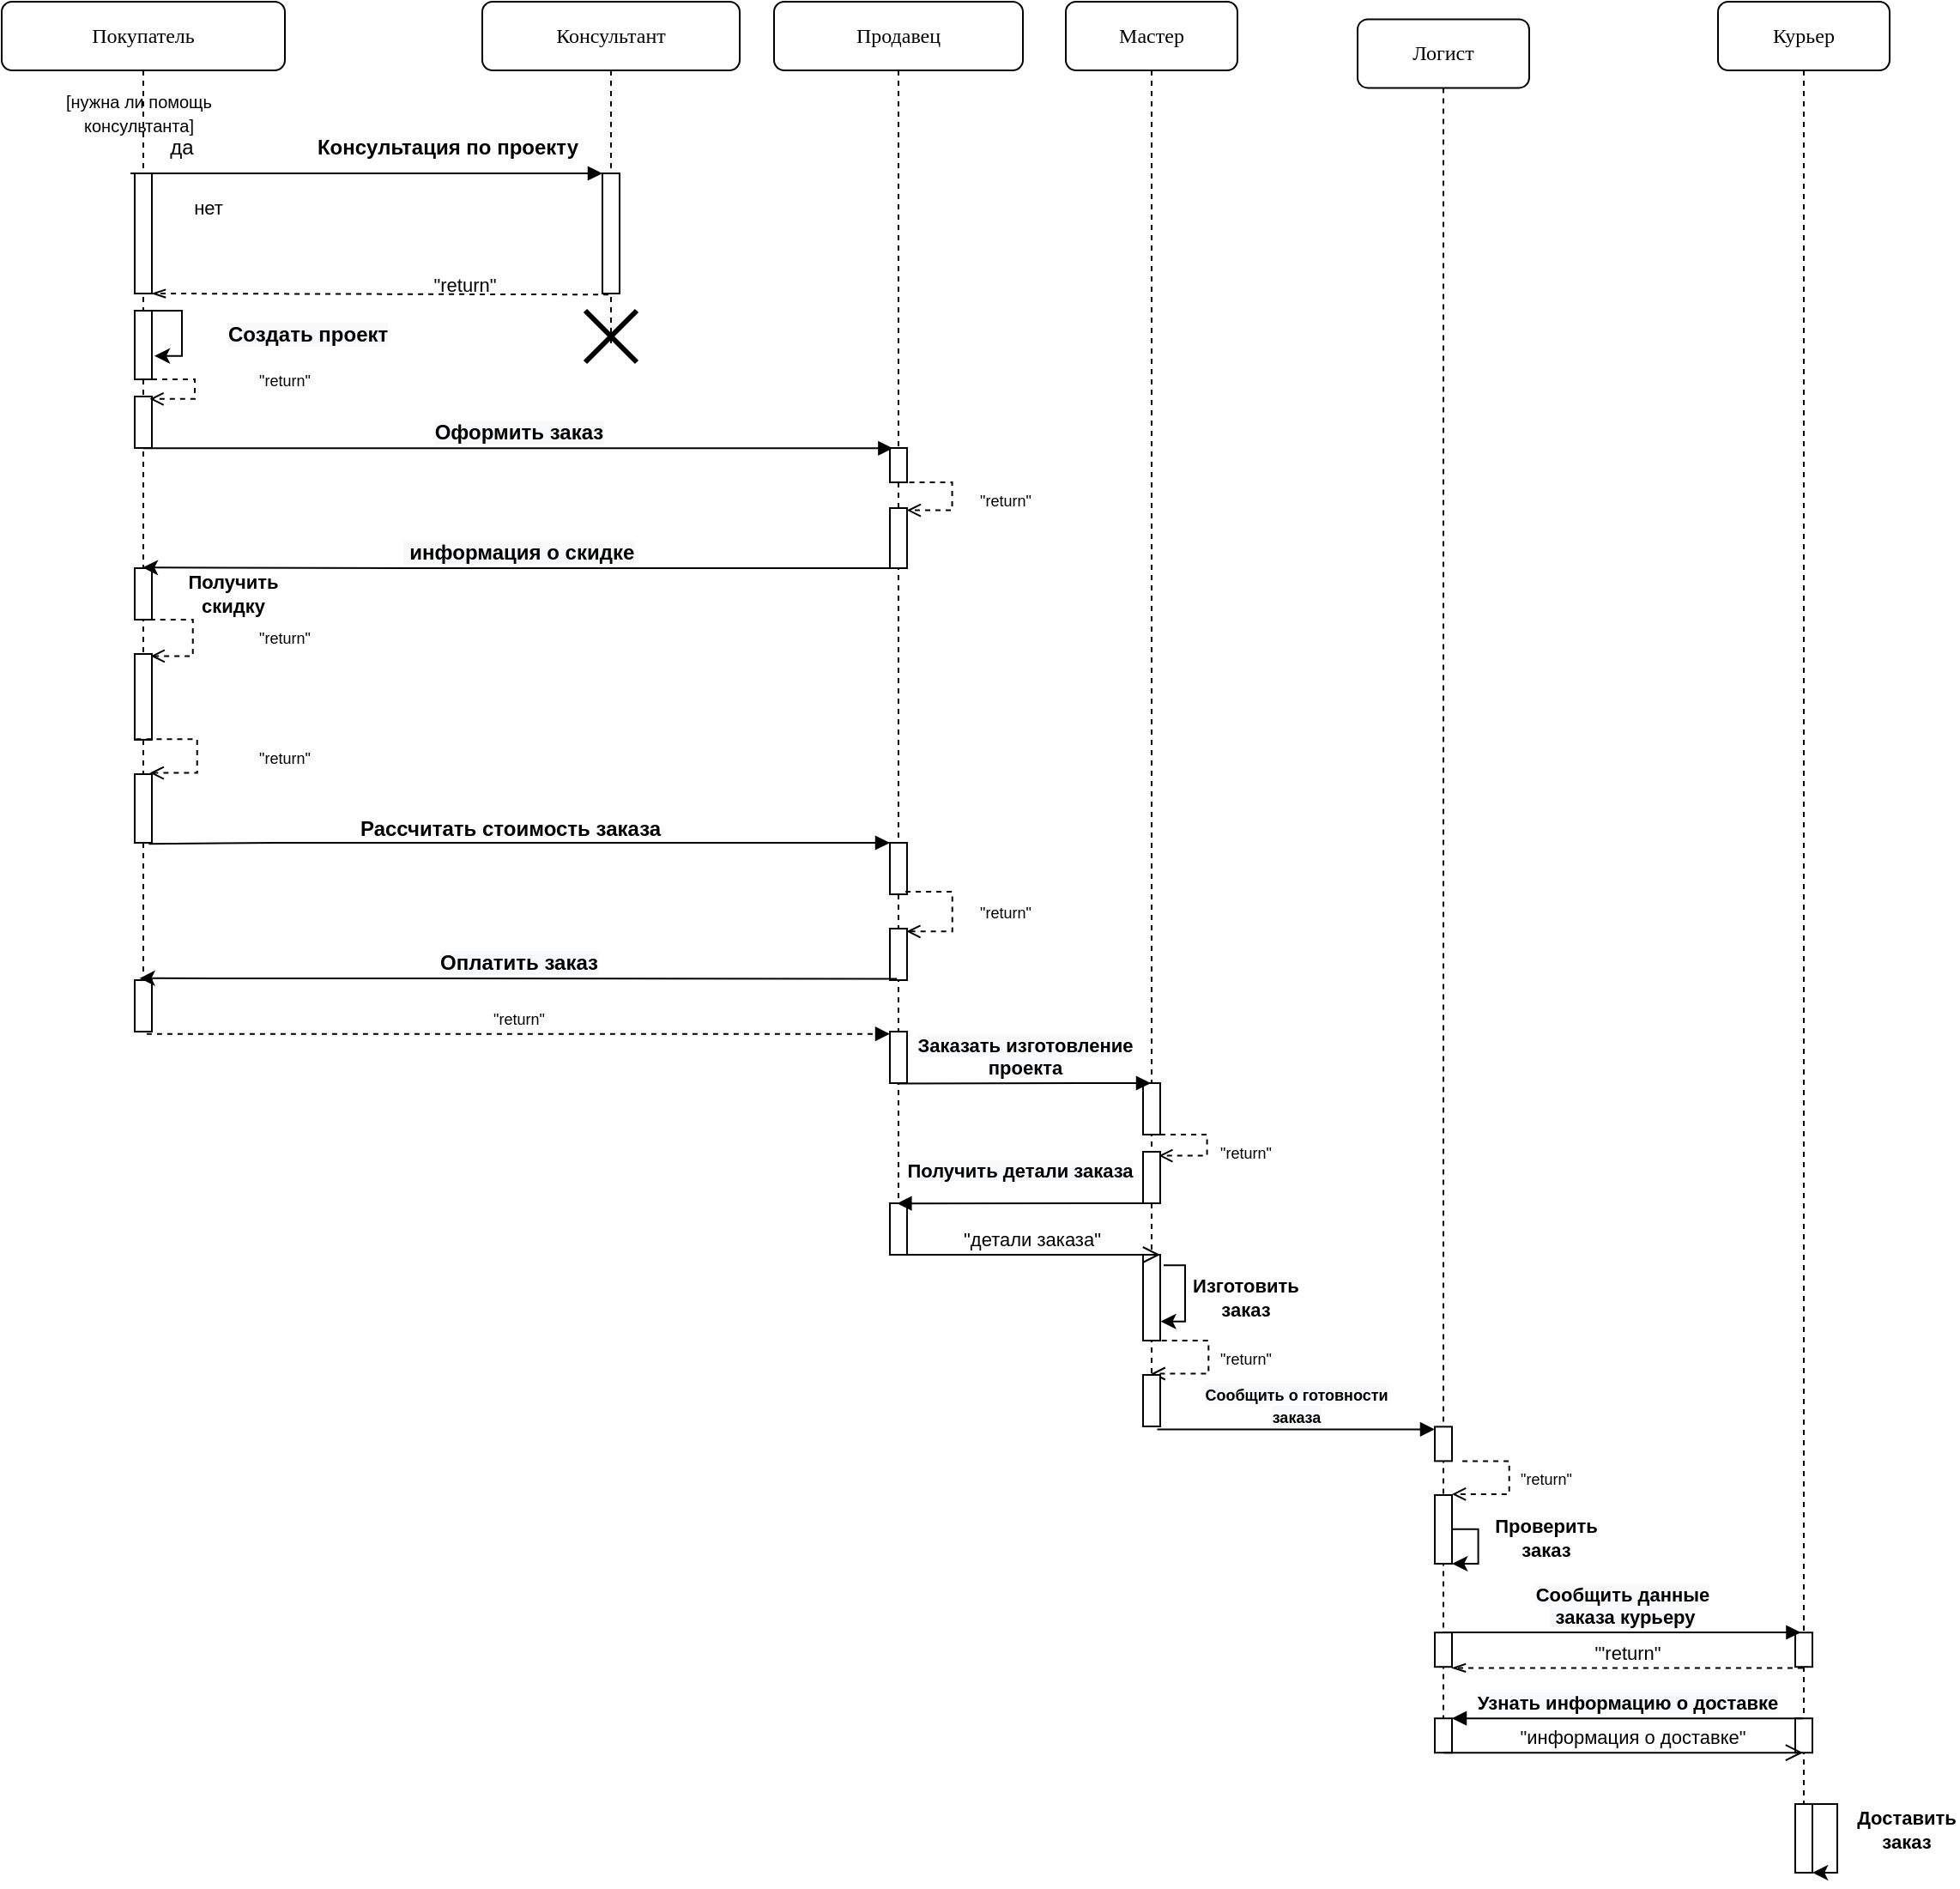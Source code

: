 <mxfile version="17.1.3" type="github">
  <diagram name="Page-1" id="13e1069c-82ec-6db2-03f1-153e76fe0fe0">
    <mxGraphModel dx="539" dy="509" grid="1" gridSize="10" guides="1" tooltips="1" connect="1" arrows="1" fold="1" page="1" pageScale="1" pageWidth="1100" pageHeight="850" background="none" math="0" shadow="0">
      <root>
        <mxCell id="0" />
        <mxCell id="1" parent="0" />
        <mxCell id="7baba1c4bc27f4b0-2" value="Консультант" style="shape=umlLifeline;perimeter=lifelinePerimeter;whiteSpace=wrap;html=1;container=1;collapsible=0;recursiveResize=0;outlineConnect=0;rounded=1;shadow=0;comic=0;labelBackgroundColor=none;strokeWidth=1;fontFamily=Verdana;fontSize=12;align=center;" parent="1" vertex="1">
          <mxGeometry x="380" y="80" width="150" height="200" as="geometry" />
        </mxCell>
        <mxCell id="7baba1c4bc27f4b0-10" value="" style="html=1;points=[];perimeter=orthogonalPerimeter;rounded=0;shadow=0;comic=0;labelBackgroundColor=none;strokeWidth=1;fontFamily=Verdana;fontSize=12;align=center;" parent="7baba1c4bc27f4b0-2" vertex="1">
          <mxGeometry x="70" y="100" width="10" height="70" as="geometry" />
        </mxCell>
        <mxCell id="_RV6bXpBdhq5zvl98dlv-7" value="" style="shape=umlDestroy;whiteSpace=wrap;html=1;strokeWidth=3;fontSize=11;" parent="7baba1c4bc27f4b0-2" vertex="1">
          <mxGeometry x="60" y="180" width="30" height="30" as="geometry" />
        </mxCell>
        <mxCell id="7baba1c4bc27f4b0-3" value="Продавец" style="shape=umlLifeline;perimeter=lifelinePerimeter;whiteSpace=wrap;html=1;container=1;collapsible=0;recursiveResize=0;outlineConnect=0;rounded=1;shadow=0;comic=0;labelBackgroundColor=none;strokeWidth=1;fontFamily=Verdana;fontSize=12;align=center;" parent="1" vertex="1">
          <mxGeometry x="550" y="80" width="145" height="730" as="geometry" />
        </mxCell>
        <mxCell id="7baba1c4bc27f4b0-13" value="" style="html=1;points=[];perimeter=orthogonalPerimeter;rounded=0;shadow=0;comic=0;labelBackgroundColor=none;strokeWidth=1;fontFamily=Verdana;fontSize=12;align=center;" parent="7baba1c4bc27f4b0-3" vertex="1">
          <mxGeometry x="67.5" y="260" width="10" height="20" as="geometry" />
        </mxCell>
        <mxCell id="nSxy3bsyDPYAtTU6iTXX-43" value="" style="html=1;points=[];perimeter=orthogonalPerimeter;rounded=0;shadow=0;comic=0;labelBackgroundColor=none;strokeWidth=1;fontFamily=Verdana;fontSize=12;align=center;" vertex="1" parent="7baba1c4bc27f4b0-3">
          <mxGeometry x="67.5" y="490" width="10" height="30" as="geometry" />
        </mxCell>
        <mxCell id="nSxy3bsyDPYAtTU6iTXX-52" value="" style="html=1;points=[];perimeter=orthogonalPerimeter;rounded=0;shadow=0;comic=0;labelBackgroundColor=none;strokeWidth=1;fontFamily=Verdana;fontSize=12;align=center;" vertex="1" parent="7baba1c4bc27f4b0-3">
          <mxGeometry x="67.5" y="295" width="10" height="35" as="geometry" />
        </mxCell>
        <mxCell id="nSxy3bsyDPYAtTU6iTXX-53" value="" style="endArrow=open;html=1;rounded=0;fontSize=10;edgeStyle=elbowEdgeStyle;entryX=0.99;entryY=0.036;entryDx=0;entryDy=0;entryPerimeter=0;dashed=1;endFill=0;" edge="1" parent="7baba1c4bc27f4b0-3" target="nSxy3bsyDPYAtTU6iTXX-52">
          <mxGeometry width="50" height="50" relative="1" as="geometry">
            <mxPoint x="78.77" y="280" as="sourcePoint" />
            <mxPoint x="77.5" y="291.41" as="targetPoint" />
            <Array as="points">
              <mxPoint x="103.77" y="300" />
              <mxPoint x="88.77" y="274" />
              <mxPoint x="78.77" y="310" />
              <mxPoint x="118.77" y="300" />
            </Array>
          </mxGeometry>
        </mxCell>
        <mxCell id="nSxy3bsyDPYAtTU6iTXX-67" value="" style="html=1;points=[];perimeter=orthogonalPerimeter;rounded=0;shadow=0;comic=0;labelBackgroundColor=none;strokeWidth=1;fontFamily=Verdana;fontSize=12;align=center;" vertex="1" parent="7baba1c4bc27f4b0-3">
          <mxGeometry x="67.5" y="540" width="10" height="30" as="geometry" />
        </mxCell>
        <mxCell id="nSxy3bsyDPYAtTU6iTXX-69" value="" style="endArrow=open;html=1;rounded=0;fontSize=10;edgeStyle=elbowEdgeStyle;entryX=0.967;entryY=0.056;entryDx=0;entryDy=0;entryPerimeter=0;dashed=1;endFill=0;exitX=0.907;exitY=0.951;exitDx=0;exitDy=0;exitPerimeter=0;" edge="1" parent="7baba1c4bc27f4b0-3" source="nSxy3bsyDPYAtTU6iTXX-43" target="nSxy3bsyDPYAtTU6iTXX-67">
          <mxGeometry width="50" height="50" relative="1" as="geometry">
            <mxPoint x="78.87" y="510" as="sourcePoint" />
            <mxPoint x="77.5" y="525.9" as="targetPoint" />
            <Array as="points">
              <mxPoint x="103.87" y="530" />
              <mxPoint x="88.87" y="504" />
              <mxPoint x="78.87" y="540" />
              <mxPoint x="118.87" y="530" />
            </Array>
          </mxGeometry>
        </mxCell>
        <mxCell id="nSxy3bsyDPYAtTU6iTXX-14" value="" style="html=1;points=[];perimeter=orthogonalPerimeter;rounded=0;shadow=0;comic=0;labelBackgroundColor=none;strokeColor=#000000;strokeWidth=1;fillColor=#FFFFFF;fontFamily=Verdana;fontSize=12;fontColor=#000000;align=center;" vertex="1" parent="7baba1c4bc27f4b0-3">
          <mxGeometry x="67.5" y="700" width="10" height="30" as="geometry" />
        </mxCell>
        <mxCell id="7baba1c4bc27f4b0-4" value="Мастер" style="shape=umlLifeline;perimeter=lifelinePerimeter;whiteSpace=wrap;html=1;container=1;collapsible=0;recursiveResize=0;outlineConnect=0;rounded=1;shadow=0;comic=0;labelBackgroundColor=none;strokeWidth=1;fontFamily=Verdana;fontSize=12;align=center;" parent="1" vertex="1">
          <mxGeometry x="720" y="80" width="100" height="830" as="geometry" />
        </mxCell>
        <mxCell id="nSxy3bsyDPYAtTU6iTXX-22" value="" style="html=1;points=[];perimeter=orthogonalPerimeter;rounded=0;shadow=0;comic=0;labelBackgroundColor=none;strokeWidth=1;fontFamily=Verdana;fontSize=12;align=center;" vertex="1" parent="7baba1c4bc27f4b0-4">
          <mxGeometry x="45" y="730" width="10" height="50" as="geometry" />
        </mxCell>
        <mxCell id="_RV6bXpBdhq5zvl98dlv-47" value="" style="endArrow=classic;html=1;rounded=0;fontSize=10;edgeStyle=elbowEdgeStyle;entryX=1.029;entryY=0.777;entryDx=0;entryDy=0;entryPerimeter=0;exitX=1.2;exitY=0.122;exitDx=0;exitDy=0;exitPerimeter=0;" parent="7baba1c4bc27f4b0-4" edge="1" target="nSxy3bsyDPYAtTU6iTXX-22" source="nSxy3bsyDPYAtTU6iTXX-22">
          <mxGeometry width="50" height="50" relative="1" as="geometry">
            <mxPoint x="54" y="689.88" as="sourcePoint" />
            <mxPoint x="55.08" y="734.67" as="targetPoint" />
            <Array as="points">
              <mxPoint x="69.5" y="723.01" />
              <mxPoint x="109.5" y="713.01" />
            </Array>
          </mxGeometry>
        </mxCell>
        <mxCell id="nSxy3bsyDPYAtTU6iTXX-74" value="" style="html=1;points=[];perimeter=orthogonalPerimeter;rounded=0;shadow=0;comic=0;labelBackgroundColor=none;strokeWidth=1;fontFamily=Verdana;fontSize=12;align=center;" vertex="1" parent="7baba1c4bc27f4b0-4">
          <mxGeometry x="45" y="630" width="10" height="30" as="geometry" />
        </mxCell>
        <mxCell id="nSxy3bsyDPYAtTU6iTXX-75" value="" style="html=1;points=[];perimeter=orthogonalPerimeter;rounded=0;shadow=0;comic=0;labelBackgroundColor=none;strokeWidth=1;fontFamily=Verdana;fontSize=12;align=center;" vertex="1" parent="7baba1c4bc27f4b0-4">
          <mxGeometry x="45" y="670" width="10" height="30" as="geometry" />
        </mxCell>
        <mxCell id="nSxy3bsyDPYAtTU6iTXX-76" value="" style="endArrow=open;html=1;rounded=0;fontSize=10;edgeStyle=elbowEdgeStyle;entryX=0.914;entryY=0.076;entryDx=0;entryDy=0;entryPerimeter=0;dashed=1;endFill=0;exitX=0.907;exitY=0.951;exitDx=0;exitDy=0;exitPerimeter=0;" edge="1" parent="7baba1c4bc27f4b0-4" target="nSxy3bsyDPYAtTU6iTXX-75">
          <mxGeometry width="50" height="50" relative="1" as="geometry">
            <mxPoint x="55" y="660" as="sourcePoint" />
            <mxPoint x="55.6" y="683.15" as="targetPoint" />
            <Array as="points">
              <mxPoint x="82.3" y="671.47" />
              <mxPoint x="67.3" y="645.47" />
              <mxPoint x="57.3" y="681.47" />
              <mxPoint x="97.3" y="671.47" />
            </Array>
          </mxGeometry>
        </mxCell>
        <mxCell id="nSxy3bsyDPYAtTU6iTXX-78" value="" style="endArrow=open;html=1;rounded=0;fontSize=10;edgeStyle=elbowEdgeStyle;entryX=0.48;entryY=-0.025;entryDx=0;entryDy=0;entryPerimeter=0;dashed=1;endFill=0;exitX=0.907;exitY=0.951;exitDx=0;exitDy=0;exitPerimeter=0;fontStyle=1" edge="1" parent="7baba1c4bc27f4b0-4" target="nSxy3bsyDPYAtTU6iTXX-29">
          <mxGeometry width="50" height="50" relative="1" as="geometry">
            <mxPoint x="55.86" y="780" as="sourcePoint" />
            <mxPoint x="55.0" y="792.28" as="targetPoint" />
            <Array as="points">
              <mxPoint x="83.16" y="791.47" />
              <mxPoint x="68.16" y="765.47" />
              <mxPoint x="58.16" y="801.47" />
              <mxPoint x="98.16" y="791.47" />
            </Array>
          </mxGeometry>
        </mxCell>
        <mxCell id="nSxy3bsyDPYAtTU6iTXX-29" value="" style="html=1;points=[];perimeter=orthogonalPerimeter;rounded=0;shadow=0;comic=0;labelBackgroundColor=none;strokeWidth=1;fontFamily=Verdana;fontSize=12;align=center;" vertex="1" parent="7baba1c4bc27f4b0-4">
          <mxGeometry x="45" y="800" width="10" height="30" as="geometry" />
        </mxCell>
        <mxCell id="7baba1c4bc27f4b0-5" value="Логист" style="shape=umlLifeline;perimeter=lifelinePerimeter;whiteSpace=wrap;html=1;container=1;collapsible=0;recursiveResize=0;outlineConnect=0;rounded=1;shadow=0;comic=0;labelBackgroundColor=none;strokeWidth=1;fontFamily=Verdana;fontSize=12;align=center;" parent="1" vertex="1">
          <mxGeometry x="890" y="90.19" width="100" height="1009.81" as="geometry" />
        </mxCell>
        <mxCell id="7baba1c4bc27f4b0-19" value="" style="html=1;points=[];perimeter=orthogonalPerimeter;rounded=0;shadow=0;comic=0;labelBackgroundColor=none;strokeWidth=1;fontFamily=Verdana;fontSize=12;align=center;" parent="7baba1c4bc27f4b0-5" vertex="1">
          <mxGeometry x="45" y="820" width="10" height="20" as="geometry" />
        </mxCell>
        <mxCell id="nSxy3bsyDPYAtTU6iTXX-82" value="" style="endArrow=open;html=1;rounded=0;fontSize=10;edgeStyle=elbowEdgeStyle;entryX=0.48;entryY=-0.025;entryDx=0;entryDy=0;entryPerimeter=0;dashed=1;endFill=0;exitX=0.907;exitY=0.951;exitDx=0;exitDy=0;exitPerimeter=0;" edge="1" parent="7baba1c4bc27f4b0-5">
          <mxGeometry width="50" height="50" relative="1" as="geometry">
            <mxPoint x="61.06" y="840" as="sourcePoint" />
            <mxPoint x="55" y="859.25" as="targetPoint" />
            <Array as="points">
              <mxPoint x="88.36" y="851.47" />
              <mxPoint x="73.36" y="825.47" />
              <mxPoint x="63.36" y="861.47" />
              <mxPoint x="103.36" y="851.47" />
            </Array>
          </mxGeometry>
        </mxCell>
        <mxCell id="7baba1c4bc27f4b0-6" value="Курьер" style="shape=umlLifeline;perimeter=lifelinePerimeter;whiteSpace=wrap;html=1;container=1;collapsible=0;recursiveResize=0;outlineConnect=0;rounded=1;shadow=0;comic=0;labelBackgroundColor=none;strokeWidth=1;fontFamily=Verdana;fontSize=12;align=center;" parent="1" vertex="1">
          <mxGeometry x="1100" y="80" width="100" height="1090.0" as="geometry" />
        </mxCell>
        <mxCell id="nSxy3bsyDPYAtTU6iTXX-23" value="" style="html=1;points=[];perimeter=orthogonalPerimeter;rounded=0;shadow=0;comic=0;labelBackgroundColor=none;strokeWidth=1;fontFamily=Verdana;fontSize=12;align=center;" vertex="1" parent="7baba1c4bc27f4b0-6">
          <mxGeometry x="-165" y="950.1" width="10" height="20" as="geometry" />
        </mxCell>
        <mxCell id="nSxy3bsyDPYAtTU6iTXX-25" value="" style="html=1;points=[];perimeter=orthogonalPerimeter;rounded=0;shadow=0;comic=0;labelBackgroundColor=none;strokeWidth=1;fontFamily=Verdana;fontSize=12;align=center;" vertex="1" parent="7baba1c4bc27f4b0-6">
          <mxGeometry x="-165" y="1000.1" width="10" height="20" as="geometry" />
        </mxCell>
        <mxCell id="7baba1c4bc27f4b0-25" value="" style="html=1;points=[];perimeter=orthogonalPerimeter;rounded=0;shadow=0;comic=0;labelBackgroundColor=none;strokeColor=#000000;strokeWidth=1;fillColor=#FFFFFF;fontFamily=Verdana;fontSize=12;fontColor=#000000;align=center;" parent="7baba1c4bc27f4b0-6" vertex="1">
          <mxGeometry x="45" y="950.1" width="10" height="20" as="geometry" />
        </mxCell>
        <mxCell id="_RV6bXpBdhq5zvl98dlv-56" value="" style="endArrow=classic;html=1;rounded=0;fontSize=10;edgeStyle=elbowEdgeStyle;exitX=0.5;exitY=0;exitDx=0;exitDy=0;exitPerimeter=0;entryX=1.058;entryY=0.534;entryDx=0;entryDy=0;entryPerimeter=0;" parent="7baba1c4bc27f4b0-6" edge="1" source="nSxy3bsyDPYAtTU6iTXX-27">
          <mxGeometry width="50" height="50" relative="1" as="geometry">
            <mxPoint x="55" y="1055.21" as="sourcePoint" />
            <mxPoint x="55.08" y="1090.0" as="targetPoint" />
            <Array as="points">
              <mxPoint x="69.5" y="1078.34" />
              <mxPoint x="109.5" y="1068.34" />
            </Array>
          </mxGeometry>
        </mxCell>
        <mxCell id="nSxy3bsyDPYAtTU6iTXX-26" value="" style="html=1;points=[];perimeter=orthogonalPerimeter;rounded=0;shadow=0;comic=0;labelBackgroundColor=none;strokeColor=#000000;strokeWidth=1;fillColor=#FFFFFF;fontFamily=Verdana;fontSize=12;fontColor=#000000;align=center;" vertex="1" parent="7baba1c4bc27f4b0-6">
          <mxGeometry x="45" y="1000.1" width="10" height="20" as="geometry" />
        </mxCell>
        <mxCell id="nSxy3bsyDPYAtTU6iTXX-27" value="" style="html=1;points=[];perimeter=orthogonalPerimeter;rounded=0;shadow=0;comic=0;labelBackgroundColor=none;strokeColor=#000000;strokeWidth=1;fillColor=#FFFFFF;fontFamily=Verdana;fontSize=12;fontColor=#000000;align=center;" vertex="1" parent="7baba1c4bc27f4b0-6">
          <mxGeometry x="45" y="1050.0" width="10" height="40" as="geometry" />
        </mxCell>
        <mxCell id="_RV6bXpBdhq5zvl98dlv-53" value="&lt;span style=&quot;background-color: rgb(248 , 249 , 250)&quot;&gt;&lt;b&gt;&lt;font style=&quot;font-size: 11px&quot;&gt;Сообщить данные&lt;br&gt;&amp;nbsp;заказа курьеру&lt;/font&gt;&lt;/b&gt;&lt;/span&gt;" style="html=1;verticalAlign=bottom;endArrow=block;rounded=0;fontSize=11;strokeWidth=1;entryX=0.324;entryY=-0.005;entryDx=0;entryDy=0;entryPerimeter=0;" parent="7baba1c4bc27f4b0-6" target="7baba1c4bc27f4b0-25" edge="1">
          <mxGeometry width="80" relative="1" as="geometry">
            <mxPoint x="-160.19" y="950.0" as="sourcePoint" />
            <mxPoint x="-160" y="1160.1" as="targetPoint" />
          </mxGeometry>
        </mxCell>
        <mxCell id="_RV6bXpBdhq5zvl98dlv-55" value="&quot;информация о доставке&quot;" style="html=1;verticalAlign=bottom;endArrow=open;endSize=8;rounded=0;fontSize=11;strokeWidth=1;" parent="7baba1c4bc27f4b0-6" edge="1">
          <mxGeometry x="0.049" relative="1" as="geometry">
            <mxPoint x="-159.9" y="1020.1" as="sourcePoint" />
            <mxPoint x="49.5" y="1020.1" as="targetPoint" />
            <Array as="points">
              <mxPoint x="-130" y="1020.1" />
              <mxPoint y="1020.1" />
            </Array>
            <mxPoint as="offset" />
          </mxGeometry>
        </mxCell>
        <mxCell id="nSxy3bsyDPYAtTU6iTXX-21" value="&lt;span style=&quot;background-color: rgb(248 , 249 , 250)&quot;&gt;&lt;b&gt;&lt;font style=&quot;font-size: 11px&quot;&gt;Узнать информацию о доставке&lt;/font&gt;&lt;/b&gt;&lt;/span&gt;" style="html=1;verticalAlign=bottom;endArrow=block;rounded=0;fontSize=11;" edge="1" parent="7baba1c4bc27f4b0-6" target="nSxy3bsyDPYAtTU6iTXX-25">
          <mxGeometry width="80" relative="1" as="geometry">
            <mxPoint x="49.5" y="1000.1" as="sourcePoint" />
            <mxPoint x="-130" y="1030.1" as="targetPoint" />
          </mxGeometry>
        </mxCell>
        <mxCell id="nSxy3bsyDPYAtTU6iTXX-24" value="&#39;&quot;return&quot;" style="html=1;verticalAlign=bottom;endArrow=openThin;rounded=0;fontSize=11;entryX=1;entryY=1.03;entryDx=0;entryDy=0;entryPerimeter=0;dashed=1;endFill=0;" edge="1" parent="7baba1c4bc27f4b0-6" target="nSxy3bsyDPYAtTU6iTXX-23">
          <mxGeometry width="80" relative="1" as="geometry">
            <mxPoint x="49.5" y="970.7" as="sourcePoint" />
            <mxPoint x="-30" y="940.1" as="targetPoint" />
          </mxGeometry>
        </mxCell>
        <mxCell id="7baba1c4bc27f4b0-8" value="Покупатель" style="shape=umlLifeline;perimeter=lifelinePerimeter;whiteSpace=wrap;html=1;container=1;collapsible=0;recursiveResize=0;outlineConnect=0;rounded=1;shadow=0;comic=0;labelBackgroundColor=none;strokeWidth=1;fontFamily=Verdana;fontSize=12;align=center;" parent="1" vertex="1">
          <mxGeometry x="100" y="80" width="165" height="600" as="geometry" />
        </mxCell>
        <mxCell id="7baba1c4bc27f4b0-9" value="" style="html=1;points=[];perimeter=orthogonalPerimeter;rounded=0;shadow=0;comic=0;labelBackgroundColor=none;strokeWidth=1;fontFamily=Verdana;fontSize=12;align=center;" parent="7baba1c4bc27f4b0-8" vertex="1">
          <mxGeometry x="77.5" y="330" width="10" height="30" as="geometry" />
        </mxCell>
        <mxCell id="nSxy3bsyDPYAtTU6iTXX-5" value="да" style="text;html=1;strokeColor=none;fillColor=none;align=center;verticalAlign=middle;whiteSpace=wrap;rounded=0;" vertex="1" parent="7baba1c4bc27f4b0-8">
          <mxGeometry x="75" y="70" width="60" height="30" as="geometry" />
        </mxCell>
        <mxCell id="nSxy3bsyDPYAtTU6iTXX-32" value="" style="html=1;points=[];perimeter=orthogonalPerimeter;rounded=0;shadow=0;comic=0;labelBackgroundColor=none;strokeWidth=1;fontFamily=Verdana;fontSize=12;align=center;" vertex="1" parent="7baba1c4bc27f4b0-8">
          <mxGeometry x="77.5" y="180" width="10" height="40" as="geometry" />
        </mxCell>
        <mxCell id="nSxy3bsyDPYAtTU6iTXX-35" value="" style="html=1;points=[];perimeter=orthogonalPerimeter;rounded=0;shadow=0;comic=0;labelBackgroundColor=none;strokeWidth=1;fontFamily=Verdana;fontSize=12;align=center;" vertex="1" parent="7baba1c4bc27f4b0-8">
          <mxGeometry x="77.5" y="380" width="10" height="50" as="geometry" />
        </mxCell>
        <mxCell id="nSxy3bsyDPYAtTU6iTXX-38" value="нет" style="text;html=1;align=center;verticalAlign=middle;resizable=0;points=[];autosize=1;strokeColor=none;fillColor=none;fontSize=11;" vertex="1" parent="7baba1c4bc27f4b0-8">
          <mxGeometry x="105" y="110" width="30" height="20" as="geometry" />
        </mxCell>
        <mxCell id="nSxy3bsyDPYAtTU6iTXX-42" value="" style="html=1;points=[];perimeter=orthogonalPerimeter;rounded=0;shadow=0;comic=0;labelBackgroundColor=none;strokeWidth=1;fontFamily=Verdana;fontSize=12;align=center;" vertex="1" parent="7baba1c4bc27f4b0-8">
          <mxGeometry x="77.5" y="450" width="10" height="40" as="geometry" />
        </mxCell>
        <mxCell id="nSxy3bsyDPYAtTU6iTXX-46" value="" style="html=1;points=[];perimeter=orthogonalPerimeter;rounded=0;shadow=0;comic=0;labelBackgroundColor=none;strokeWidth=1;fontFamily=Verdana;fontSize=12;align=center;" vertex="1" parent="7baba1c4bc27f4b0-8">
          <mxGeometry x="77.5" y="570" width="10" height="30" as="geometry" />
        </mxCell>
        <mxCell id="nSxy3bsyDPYAtTU6iTXX-47" value="" style="endArrow=classic;html=1;rounded=0;fontSize=10;edgeStyle=elbowEdgeStyle;entryX=1.152;entryY=0.658;entryDx=0;entryDy=0;entryPerimeter=0;" edge="1" parent="7baba1c4bc27f4b0-8" target="nSxy3bsyDPYAtTU6iTXX-32">
          <mxGeometry width="50" height="50" relative="1" as="geometry">
            <mxPoint x="80" y="180" as="sourcePoint" />
            <mxPoint x="82.4" y="217.4" as="targetPoint" />
            <Array as="points">
              <mxPoint x="105" y="200" />
              <mxPoint x="90" y="174" />
              <mxPoint x="80" y="210" />
              <mxPoint x="120" y="200" />
            </Array>
          </mxGeometry>
        </mxCell>
        <mxCell id="nSxy3bsyDPYAtTU6iTXX-48" value="" style="html=1;points=[];perimeter=orthogonalPerimeter;rounded=0;shadow=0;comic=0;labelBackgroundColor=none;strokeWidth=1;fontFamily=Verdana;fontSize=12;align=center;" vertex="1" parent="7baba1c4bc27f4b0-8">
          <mxGeometry x="77.5" y="230" width="10" height="30" as="geometry" />
        </mxCell>
        <mxCell id="nSxy3bsyDPYAtTU6iTXX-3" value="" style="html=1;points=[];perimeter=orthogonalPerimeter;rounded=0;shadow=0;comic=0;labelBackgroundColor=none;strokeWidth=1;fontFamily=Verdana;fontSize=12;align=center;" vertex="1" parent="7baba1c4bc27f4b0-8">
          <mxGeometry x="77.5" y="100" width="10" height="70" as="geometry" />
        </mxCell>
        <mxCell id="nSxy3bsyDPYAtTU6iTXX-49" value="" style="endArrow=open;html=1;rounded=0;fontSize=10;edgeStyle=elbowEdgeStyle;entryX=0.873;entryY=0.047;entryDx=0;entryDy=0;entryPerimeter=0;dashed=1;endFill=0;" edge="1" parent="7baba1c4bc27f4b0-8" target="nSxy3bsyDPYAtTU6iTXX-48">
          <mxGeometry width="50" height="50" relative="1" as="geometry">
            <mxPoint x="87.5" y="220" as="sourcePoint" />
            <mxPoint x="96.52" y="246.32" as="targetPoint" />
            <Array as="points">
              <mxPoint x="112.5" y="240" />
              <mxPoint x="97.5" y="214" />
              <mxPoint x="87.5" y="250" />
              <mxPoint x="127.5" y="240" />
            </Array>
          </mxGeometry>
        </mxCell>
        <mxCell id="nSxy3bsyDPYAtTU6iTXX-56" value="" style="endArrow=open;html=1;rounded=0;fontSize=10;edgeStyle=elbowEdgeStyle;entryX=0.937;entryY=0.024;entryDx=0;entryDy=0;entryPerimeter=0;dashed=1;endFill=0;" edge="1" parent="7baba1c4bc27f4b0-8" target="nSxy3bsyDPYAtTU6iTXX-35">
          <mxGeometry width="50" height="50" relative="1" as="geometry">
            <mxPoint x="86.37" y="360" as="sourcePoint" />
            <mxPoint x="85.0" y="375.72" as="targetPoint" />
            <Array as="points">
              <mxPoint x="111.37" y="380" />
              <mxPoint x="96.37" y="354" />
              <mxPoint x="86.37" y="390" />
              <mxPoint x="126.37" y="380" />
            </Array>
          </mxGeometry>
        </mxCell>
        <mxCell id="nSxy3bsyDPYAtTU6iTXX-58" value="" style="endArrow=open;html=1;rounded=0;fontSize=10;edgeStyle=elbowEdgeStyle;entryX=0.883;entryY=-0.018;entryDx=0;entryDy=0;entryPerimeter=0;dashed=1;endFill=0;exitX=0.074;exitY=0.992;exitDx=0;exitDy=0;exitPerimeter=0;" edge="1" parent="7baba1c4bc27f4b0-8" source="nSxy3bsyDPYAtTU6iTXX-35" target="nSxy3bsyDPYAtTU6iTXX-42">
          <mxGeometry width="50" height="50" relative="1" as="geometry">
            <mxPoint x="88.87" y="410" as="sourcePoint" />
            <mxPoint x="87.5" y="425.72" as="targetPoint" />
            <Array as="points">
              <mxPoint x="113.87" y="430" />
              <mxPoint x="98.87" y="404" />
              <mxPoint x="88.87" y="440" />
              <mxPoint x="128.87" y="430" />
            </Array>
          </mxGeometry>
        </mxCell>
        <mxCell id="_RV6bXpBdhq5zvl98dlv-17" value="&lt;font size=&quot;1&quot;&gt;&lt;b style=&quot;font-size: 11px&quot;&gt;Получить скидку&lt;/b&gt;&lt;/font&gt;" style="text;html=1;strokeColor=none;fillColor=none;align=center;verticalAlign=middle;whiteSpace=wrap;rounded=0;fontSize=10;" parent="7baba1c4bc27f4b0-8" vertex="1">
          <mxGeometry x="105" y="330" width="60" height="30" as="geometry" />
        </mxCell>
        <mxCell id="_RV6bXpBdhq5zvl98dlv-4" value="&lt;b style=&quot;color: rgb(0 , 0 , 0) ; font-family: &amp;#34;helvetica&amp;#34; ; font-size: 12px ; font-style: normal ; letter-spacing: normal ; text-align: center ; text-indent: 0px ; text-transform: none ; word-spacing: 0px ; background-color: rgb(248 , 249 , 250)&quot;&gt;Создать проект&lt;/b&gt;" style="text;whiteSpace=wrap;html=1;fontSize=12;" parent="1" vertex="1">
          <mxGeometry x="230" y="260" width="100" height="30" as="geometry" />
        </mxCell>
        <mxCell id="_RV6bXpBdhq5zvl98dlv-6" value="" style="endArrow=openThin;html=1;rounded=0;fontSize=11;exitX=0.355;exitY=1.009;exitDx=0;exitDy=0;exitPerimeter=0;endFill=0;dashed=1;" parent="1" source="7baba1c4bc27f4b0-10" target="nSxy3bsyDPYAtTU6iTXX-3" edge="1">
          <mxGeometry width="50" height="50" relative="1" as="geometry">
            <mxPoint x="320" y="320" as="sourcePoint" />
            <mxPoint x="370" y="270" as="targetPoint" />
          </mxGeometry>
        </mxCell>
        <mxCell id="_RV6bXpBdhq5zvl98dlv-10" value="&lt;b&gt;&lt;span style=&quot;font-size: 12px ; background-color: rgb(248 , 249 , 250)&quot;&gt;Оформить&amp;nbsp;&lt;/span&gt;&lt;span style=&quot;font-size: 12px ; background-color: rgb(248 , 249 , 250)&quot;&gt;заказ&lt;/span&gt;&lt;/b&gt;" style="html=1;verticalAlign=bottom;endArrow=block;rounded=0;fontSize=11;entryX=0.17;entryY=0.008;entryDx=0;entryDy=0;entryPerimeter=0;" parent="1" source="7baba1c4bc27f4b0-8" target="7baba1c4bc27f4b0-13" edge="1">
          <mxGeometry width="80" relative="1" as="geometry">
            <mxPoint x="190" y="306" as="sourcePoint" />
            <mxPoint x="612.5" y="320" as="targetPoint" />
          </mxGeometry>
        </mxCell>
        <mxCell id="_RV6bXpBdhq5zvl98dlv-11" value="&lt;span style=&quot;font-size: 12px ; background-color: rgb(248 , 249 , 250)&quot;&gt;&lt;b&gt;&amp;nbsp;информация о скидке&lt;/b&gt;&lt;/span&gt;" style="html=1;verticalAlign=bottom;endArrow=classic;rounded=0;fontSize=11;endFill=1;entryX=0.455;entryY=-0.011;entryDx=0;entryDy=0;entryPerimeter=0;" parent="1" target="7baba1c4bc27f4b0-9" edge="1">
          <mxGeometry width="80" relative="1" as="geometry">
            <mxPoint x="620" y="410" as="sourcePoint" />
            <mxPoint x="420" y="350" as="targetPoint" />
            <Array as="points">
              <mxPoint x="460" y="410" />
              <mxPoint x="340" y="410" />
            </Array>
          </mxGeometry>
        </mxCell>
        <mxCell id="_RV6bXpBdhq5zvl98dlv-18" value="&lt;b&gt;Рассчитать стоимость заказа&lt;/b&gt;" style="html=1;verticalAlign=bottom;endArrow=block;rounded=0;fontSize=12;exitX=0.817;exitY=1.017;exitDx=0;exitDy=0;exitPerimeter=0;" parent="1" target="nSxy3bsyDPYAtTU6iTXX-43" edge="1" source="nSxy3bsyDPYAtTU6iTXX-42">
          <mxGeometry x="-0.028" y="-1" width="80" relative="1" as="geometry">
            <mxPoint x="180" y="530.04" as="sourcePoint" />
            <mxPoint x="612" y="530" as="targetPoint" />
            <Array as="points">
              <mxPoint x="260" y="570" />
            </Array>
            <mxPoint as="offset" />
          </mxGeometry>
        </mxCell>
        <mxCell id="_RV6bXpBdhq5zvl98dlv-44" value="&lt;b&gt;&lt;span style=&quot;background-color: rgb(248 , 249 , 250)&quot;&gt;Заказать изготовление&lt;/span&gt;&lt;br style=&quot;padding: 0px ; margin: 0px ; background-color: rgb(248 , 249 , 250)&quot;&gt;&lt;span style=&quot;background-color: rgb(248 , 249 , 250)&quot;&gt;проекта&lt;/span&gt;&lt;/b&gt;" style="html=1;verticalAlign=bottom;endArrow=block;rounded=0;fontSize=11;strokeWidth=1;startArrow=none;exitX=0.419;exitY=1.01;exitDx=0;exitDy=0;exitPerimeter=0;" parent="1" target="7baba1c4bc27f4b0-4" edge="1" source="nSxy3bsyDPYAtTU6iTXX-71">
          <mxGeometry width="80" relative="1" as="geometry">
            <mxPoint x="700" y="700" as="sourcePoint" />
            <mxPoint x="765" y="690" as="targetPoint" />
            <Array as="points">
              <mxPoint x="730" y="710" />
            </Array>
          </mxGeometry>
        </mxCell>
        <mxCell id="_RV6bXpBdhq5zvl98dlv-1" value="&lt;font style=&quot;font-size: 12px&quot;&gt;&lt;b&gt;Консультация по&amp;nbsp;проекту&lt;/b&gt;&lt;/font&gt;" style="text;html=1;strokeColor=none;fillColor=none;align=center;verticalAlign=middle;whiteSpace=wrap;rounded=0;fontSize=7;" parent="1" vertex="1">
          <mxGeometry x="270" y="150" width="180" height="30" as="geometry" />
        </mxCell>
        <mxCell id="_RV6bXpBdhq5zvl98dlv-2" value="&lt;span style=&quot;font-family: &amp;#34;helvetica&amp;#34;&quot;&gt;&lt;font style=&quot;font-size: 10px&quot;&gt;[нужна ли помощь консультанта]&lt;/font&gt;&lt;/span&gt;" style="text;html=1;strokeColor=none;fillColor=none;align=center;verticalAlign=middle;whiteSpace=wrap;rounded=0;fontSize=11;" parent="1" vertex="1">
          <mxGeometry x="120" y="130" width="120" height="30" as="geometry" />
        </mxCell>
        <mxCell id="nSxy3bsyDPYAtTU6iTXX-8" value="" style="html=1;verticalAlign=bottom;endArrow=block;rounded=0;exitX=0;exitY=1;exitDx=0;exitDy=0;" edge="1" parent="1" source="nSxy3bsyDPYAtTU6iTXX-5">
          <mxGeometry width="80" relative="1" as="geometry">
            <mxPoint x="230" y="210" as="sourcePoint" />
            <mxPoint x="450" y="180" as="targetPoint" />
          </mxGeometry>
        </mxCell>
        <mxCell id="nSxy3bsyDPYAtTU6iTXX-13" value="&lt;span style=&quot;font-size: 12px ; background-color: rgb(248 , 249 , 250)&quot;&gt;&lt;b&gt;Оплатить заказ&lt;/b&gt;&lt;/span&gt;" style="html=1;verticalAlign=bottom;endArrow=classic;rounded=0;fontSize=11;endFill=1;exitX=0.419;exitY=0.976;exitDx=0;exitDy=0;exitPerimeter=0;entryX=0.281;entryY=-0.036;entryDx=0;entryDy=0;entryPerimeter=0;" edge="1" parent="1" source="nSxy3bsyDPYAtTU6iTXX-67" target="nSxy3bsyDPYAtTU6iTXX-46">
          <mxGeometry width="80" relative="1" as="geometry">
            <mxPoint x="610" y="630" as="sourcePoint" />
            <mxPoint x="182.048" y="650.04" as="targetPoint" />
            <Array as="points" />
          </mxGeometry>
        </mxCell>
        <mxCell id="nSxy3bsyDPYAtTU6iTXX-20" value="&quot;return&quot;" style="text;html=1;strokeColor=none;fillColor=none;align=center;verticalAlign=middle;whiteSpace=wrap;rounded=0;fontSize=11;" vertex="1" parent="1">
          <mxGeometry x="340" y="230" width="60" height="30" as="geometry" />
        </mxCell>
        <mxCell id="nSxy3bsyDPYAtTU6iTXX-50" value="&lt;font style=&quot;font-size: 9px&quot;&gt;&quot;return&quot;&lt;/font&gt;" style="text;html=1;strokeColor=none;fillColor=none;align=center;verticalAlign=middle;whiteSpace=wrap;rounded=0;fontSize=11;rotation=0;" vertex="1" parent="1">
          <mxGeometry x="250" y="290" width="30" height="20" as="geometry" />
        </mxCell>
        <mxCell id="nSxy3bsyDPYAtTU6iTXX-54" value="&lt;font style=&quot;font-size: 9px&quot;&gt;&quot;return&quot;&lt;/font&gt;" style="text;html=1;strokeColor=none;fillColor=none;align=center;verticalAlign=middle;whiteSpace=wrap;rounded=0;fontSize=11;rotation=0;" vertex="1" parent="1">
          <mxGeometry x="670" y="360" width="30" height="20" as="geometry" />
        </mxCell>
        <mxCell id="nSxy3bsyDPYAtTU6iTXX-57" value="&lt;font style=&quot;font-size: 9px&quot;&gt;&quot;return&quot;&lt;/font&gt;" style="text;html=1;strokeColor=none;fillColor=none;align=center;verticalAlign=middle;whiteSpace=wrap;rounded=0;fontSize=11;rotation=0;" vertex="1" parent="1">
          <mxGeometry x="250" y="440" width="30" height="20" as="geometry" />
        </mxCell>
        <mxCell id="nSxy3bsyDPYAtTU6iTXX-60" value="&lt;font style=&quot;font-size: 9px&quot;&gt;&quot;return&quot;&lt;/font&gt;" style="text;html=1;strokeColor=none;fillColor=none;align=center;verticalAlign=middle;whiteSpace=wrap;rounded=0;fontSize=11;rotation=0;" vertex="1" parent="1">
          <mxGeometry x="250" y="510" width="30" height="20" as="geometry" />
        </mxCell>
        <mxCell id="nSxy3bsyDPYAtTU6iTXX-33" value="" style="html=1;points=[];perimeter=orthogonalPerimeter;rounded=0;shadow=0;comic=0;labelBackgroundColor=none;strokeWidth=1;fontFamily=Verdana;fontSize=12;align=center;" vertex="1" parent="1">
          <mxGeometry x="935" y="950" width="10" height="40" as="geometry" />
        </mxCell>
        <mxCell id="nSxy3bsyDPYAtTU6iTXX-34" value="" style="endArrow=classic;html=1;rounded=0;fontSize=10;edgeStyle=elbowEdgeStyle;exitX=0.967;exitY=0.498;exitDx=0;exitDy=0;exitPerimeter=0;entryX=1.014;entryY=0.999;entryDx=0;entryDy=0;entryPerimeter=0;" edge="1" parent="1" source="nSxy3bsyDPYAtTU6iTXX-33" target="nSxy3bsyDPYAtTU6iTXX-33">
          <mxGeometry width="50" height="50" relative="1" as="geometry">
            <mxPoint x="945.8" y="940.09" as="sourcePoint" />
            <mxPoint x="945" y="980.34" as="targetPoint" />
            <Array as="points">
              <mxPoint x="960.3" y="963.22" />
              <mxPoint x="1000.3" y="953.22" />
            </Array>
          </mxGeometry>
        </mxCell>
        <mxCell id="_RV6bXpBdhq5zvl98dlv-45" value="&lt;span style=&quot;background-color: rgb(248 , 249 , 250)&quot;&gt;&lt;b&gt;&lt;font style=&quot;font-size: 11px&quot;&gt;Получить детали заказа&lt;/font&gt;&lt;/b&gt;&lt;/span&gt;" style="html=1;verticalAlign=bottom;endArrow=block;rounded=0;fontSize=11;strokeWidth=1;entryX=0.417;entryY=0.004;entryDx=0;entryDy=0;entryPerimeter=0;" parent="1" source="7baba1c4bc27f4b0-4" target="nSxy3bsyDPYAtTU6iTXX-14" edge="1">
          <mxGeometry x="0.03" y="-10" width="80" relative="1" as="geometry">
            <mxPoint x="769.5" y="740.0" as="sourcePoint" />
            <mxPoint x="620" y="989.88" as="targetPoint" />
            <mxPoint as="offset" />
            <Array as="points">
              <mxPoint x="770" y="780" />
            </Array>
          </mxGeometry>
        </mxCell>
        <mxCell id="_RV6bXpBdhq5zvl98dlv-48" value="&lt;b&gt;&lt;font style=&quot;font-size: 11px&quot;&gt;Изготовить заказ&lt;/font&gt;&lt;/b&gt;" style="text;html=1;strokeColor=none;fillColor=none;align=center;verticalAlign=middle;whiteSpace=wrap;rounded=0;fontSize=10;" parent="1" vertex="1">
          <mxGeometry x="795" y="820" width="60" height="30" as="geometry" />
        </mxCell>
        <mxCell id="_RV6bXpBdhq5zvl98dlv-49" value="&lt;span style=&quot;background-color: rgb(248 , 249 , 250)&quot;&gt;&lt;b style=&quot;font-size: 9px&quot;&gt;&lt;font style=&quot;font-size: 9px&quot;&gt;Сообщить о готовности &lt;br&gt;заказа&lt;/font&gt;&lt;/b&gt;&lt;/span&gt;" style="html=1;verticalAlign=bottom;endArrow=block;rounded=0;fontSize=11;strokeWidth=1;exitX=0.824;exitY=1.058;exitDx=0;exitDy=0;exitPerimeter=0;" parent="1" source="nSxy3bsyDPYAtTU6iTXX-29" edge="1" target="7baba1c4bc27f4b0-19">
          <mxGeometry x="-0.004" y="-1" width="80" relative="1" as="geometry">
            <mxPoint x="780" y="900" as="sourcePoint" />
            <mxPoint x="940" y="1150.09" as="targetPoint" />
            <mxPoint as="offset" />
          </mxGeometry>
        </mxCell>
        <mxCell id="_RV6bXpBdhq5zvl98dlv-52" value="&lt;b&gt;&lt;font style=&quot;font-size: 11px&quot;&gt;Проверить заказ&lt;/font&gt;&lt;/b&gt;" style="text;html=1;strokeColor=none;fillColor=none;align=center;verticalAlign=middle;whiteSpace=wrap;rounded=0;fontSize=10;" parent="1" vertex="1">
          <mxGeometry x="960" y="960" width="80" height="30" as="geometry" />
        </mxCell>
        <mxCell id="_RV6bXpBdhq5zvl98dlv-57" value="&lt;b&gt;&lt;font style=&quot;font-size: 11px&quot;&gt;Доставить заказ&lt;/font&gt;&lt;/b&gt;" style="text;html=1;strokeColor=none;fillColor=none;align=center;verticalAlign=middle;whiteSpace=wrap;rounded=0;fontSize=10;" parent="1" vertex="1">
          <mxGeometry x="1180" y="1130.0" width="60" height="30" as="geometry" />
        </mxCell>
        <mxCell id="nSxy3bsyDPYAtTU6iTXX-70" value="&lt;font style=&quot;font-size: 9px&quot;&gt;&quot;return&quot;&lt;/font&gt;" style="text;html=1;strokeColor=none;fillColor=none;align=center;verticalAlign=middle;whiteSpace=wrap;rounded=0;fontSize=11;rotation=0;" vertex="1" parent="1">
          <mxGeometry x="670" y="600" width="30" height="20" as="geometry" />
        </mxCell>
        <mxCell id="nSxy3bsyDPYAtTU6iTXX-72" value="&quot;return&quot;" style="html=1;verticalAlign=bottom;endArrow=block;rounded=0;dashed=1;fontSize=9;elbow=vertical;exitX=0.695;exitY=1.045;exitDx=0;exitDy=0;exitPerimeter=0;" edge="1" parent="1" source="nSxy3bsyDPYAtTU6iTXX-46" target="nSxy3bsyDPYAtTU6iTXX-71">
          <mxGeometry width="80" relative="1" as="geometry">
            <mxPoint x="410" y="780" as="sourcePoint" />
            <mxPoint x="490" y="780" as="targetPoint" />
          </mxGeometry>
        </mxCell>
        <mxCell id="nSxy3bsyDPYAtTU6iTXX-71" value="" style="html=1;points=[];perimeter=orthogonalPerimeter;rounded=0;shadow=0;comic=0;labelBackgroundColor=none;strokeWidth=1;fontFamily=Verdana;fontSize=12;align=center;" vertex="1" parent="1">
          <mxGeometry x="617.5" y="680" width="10" height="30" as="geometry" />
        </mxCell>
        <mxCell id="nSxy3bsyDPYAtTU6iTXX-73" value="" style="html=1;verticalAlign=bottom;endArrow=none;rounded=0;fontSize=11;strokeWidth=1;" edge="1" parent="1" source="7baba1c4bc27f4b0-3" target="nSxy3bsyDPYAtTU6iTXX-71">
          <mxGeometry width="80" relative="1" as="geometry">
            <mxPoint x="622.31" y="700" as="sourcePoint" />
            <mxPoint x="769.5" y="700" as="targetPoint" />
            <Array as="points" />
          </mxGeometry>
        </mxCell>
        <mxCell id="nSxy3bsyDPYAtTU6iTXX-77" value="&lt;font style=&quot;font-size: 9px&quot;&gt;&quot;return&quot;&lt;/font&gt;" style="text;html=1;strokeColor=none;fillColor=none;align=center;verticalAlign=middle;whiteSpace=wrap;rounded=0;fontSize=11;rotation=0;" vertex="1" parent="1">
          <mxGeometry x="810" y="740" width="30" height="20" as="geometry" />
        </mxCell>
        <mxCell id="_RV6bXpBdhq5zvl98dlv-46" value="&quot;детали заказа&quot;" style="html=1;verticalAlign=bottom;endArrow=open;endSize=8;rounded=0;fontSize=11;strokeWidth=1;" parent="1" edge="1">
          <mxGeometry relative="1" as="geometry">
            <mxPoint x="625" y="810" as="sourcePoint" />
            <mxPoint x="775" y="810" as="targetPoint" />
          </mxGeometry>
        </mxCell>
        <mxCell id="nSxy3bsyDPYAtTU6iTXX-81" value="&lt;font style=&quot;font-size: 9px&quot;&gt;&quot;return&quot;&lt;/font&gt;" style="text;html=1;strokeColor=none;fillColor=none;align=center;verticalAlign=middle;whiteSpace=wrap;rounded=0;fontSize=11;rotation=0;" vertex="1" parent="1">
          <mxGeometry x="810" y="860" width="30" height="20" as="geometry" />
        </mxCell>
        <mxCell id="nSxy3bsyDPYAtTU6iTXX-83" value="&lt;font style=&quot;font-size: 9px&quot;&gt;&quot;return&quot;&lt;/font&gt;" style="text;html=1;strokeColor=none;fillColor=none;align=center;verticalAlign=middle;whiteSpace=wrap;rounded=0;fontSize=11;rotation=0;" vertex="1" parent="1">
          <mxGeometry x="985" y="930" width="30" height="20" as="geometry" />
        </mxCell>
      </root>
    </mxGraphModel>
  </diagram>
</mxfile>
